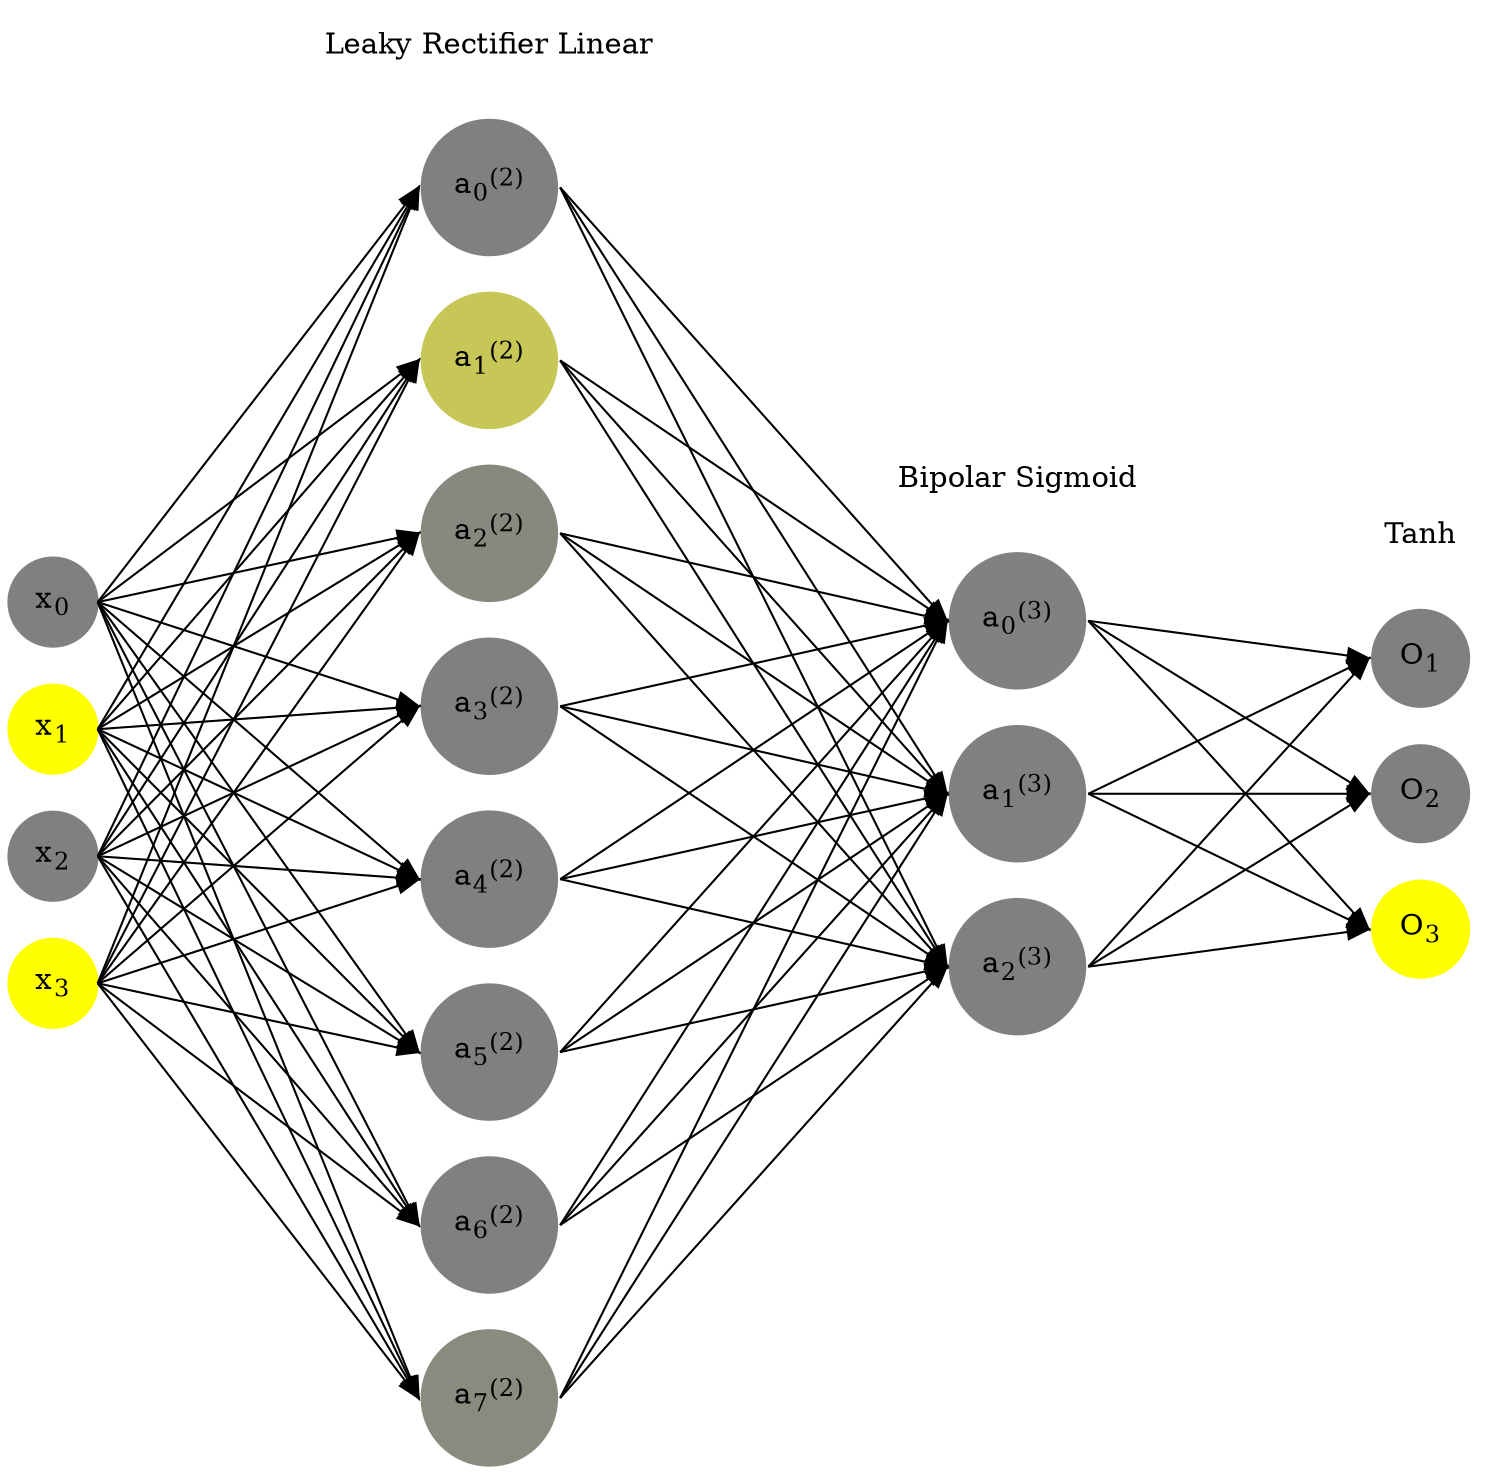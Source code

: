digraph G {
	rankdir = LR;
	splines=false;
	edge[style=invis];
	ranksep= 1.4;
	{
	node [shape=circle, color="0.1667, 0.0, 0.5", style=filled, fillcolor="0.1667, 0.0, 0.5"];
	x0 [label=<x<sub>0</sub>>];
	}
	{
	node [shape=circle, color="0.1667, 1.0, 1.0", style=filled, fillcolor="0.1667, 1.0, 1.0"];
	x1 [label=<x<sub>1</sub>>];
	}
	{
	node [shape=circle, color="0.1667, 0.0, 0.5", style=filled, fillcolor="0.1667, 0.0, 0.5"];
	x2 [label=<x<sub>2</sub>>];
	}
	{
	node [shape=circle, color="0.1667, 1.0, 1.0", style=filled, fillcolor="0.1667, 1.0, 1.0"];
	x3 [label=<x<sub>3</sub>>];
	}
	{
	node [shape=circle, color="0.1667, 0.000724, 0.500362", style=filled, fillcolor="0.1667, 0.000724, 0.500362"];
	a02 [label=<a<sub>0</sub><sup>(2)</sup>>];
	}
	{
	node [shape=circle, color="0.1667, 0.560095, 0.780048", style=filled, fillcolor="0.1667, 0.560095, 0.780048"];
	a12 [label=<a<sub>1</sub><sup>(2)</sup>>];
	}
	{
	node [shape=circle, color="0.1667, 0.069538, 0.534769", style=filled, fillcolor="0.1667, 0.069538, 0.534769"];
	a22 [label=<a<sub>2</sub><sup>(2)</sup>>];
	}
	{
	node [shape=circle, color="0.1667, 0.000661, 0.500330", style=filled, fillcolor="0.1667, 0.000661, 0.500330"];
	a32 [label=<a<sub>3</sub><sup>(2)</sup>>];
	}
	{
	node [shape=circle, color="0.1667, 0.000382, 0.500191", style=filled, fillcolor="0.1667, 0.000382, 0.500191"];
	a42 [label=<a<sub>4</sub><sup>(2)</sup>>];
	}
	{
	node [shape=circle, color="0.1667, 0.001556, 0.500778", style=filled, fillcolor="0.1667, 0.001556, 0.500778"];
	a52 [label=<a<sub>5</sub><sup>(2)</sup>>];
	}
	{
	node [shape=circle, color="0.1667, 0.000890, 0.500445", style=filled, fillcolor="0.1667, 0.000890, 0.500445"];
	a62 [label=<a<sub>6</sub><sup>(2)</sup>>];
	}
	{
	node [shape=circle, color="0.1667, 0.084580, 0.542290", style=filled, fillcolor="0.1667, 0.084580, 0.542290"];
	a72 [label=<a<sub>7</sub><sup>(2)</sup>>];
	}
	{
	node [shape=circle, color="0.1667, 0.009885, 0.504942", style=filled, fillcolor="0.1667, 0.009885, 0.504942"];
	a03 [label=<a<sub>0</sub><sup>(3)</sup>>];
	}
	{
	node [shape=circle, color="0.1667, 0.007002, 0.503501", style=filled, fillcolor="0.1667, 0.007002, 0.503501"];
	a13 [label=<a<sub>1</sub><sup>(3)</sup>>];
	}
	{
	node [shape=circle, color="0.1667, 0.005744, 0.502872", style=filled, fillcolor="0.1667, 0.005744, 0.502872"];
	a23 [label=<a<sub>2</sub><sup>(3)</sup>>];
	}
	{
	node [shape=circle, color="0.1667, 0.0, 0.5", style=filled, fillcolor="0.1667, 0.0, 0.5"];
	O1 [label=<O<sub>1</sub>>];
	}
	{
	node [shape=circle, color="0.1667, 0.0, 0.5", style=filled, fillcolor="0.1667, 0.0, 0.5"];
	O2 [label=<O<sub>2</sub>>];
	}
	{
	node [shape=circle, color="0.1667, 1.0, 1.0", style=filled, fillcolor="0.1667, 1.0, 1.0"];
	O3 [label=<O<sub>3</sub>>];
	}
	{
	rank=same;
	x0->x1->x2->x3;
	}
	{
	rank=same;
	a02->a12->a22->a32->a42->a52->a62->a72;
	}
	{
	rank=same;
	a03->a13->a23;
	}
	{
	rank=same;
	O1->O2->O3;
	}
	l1 [shape=plaintext,label="Leaky Rectifier Linear"];
	l1->a02;
	{rank=same; l1;a02};
	l2 [shape=plaintext,label="Bipolar Sigmoid"];
	l2->a03;
	{rank=same; l2;a03};
	l3 [shape=plaintext,label="Tanh"];
	l3->O1;
	{rank=same; l3;O1};
edge[style=solid, tailport=e, headport=w];
	{x0;x1;x2;x3} -> {a02;a12;a22;a32;a42;a52;a62;a72};
	{a02;a12;a22;a32;a42;a52;a62;a72} -> {a03;a13;a23};
	{a03;a13;a23} -> {O1,O2,O3};
}